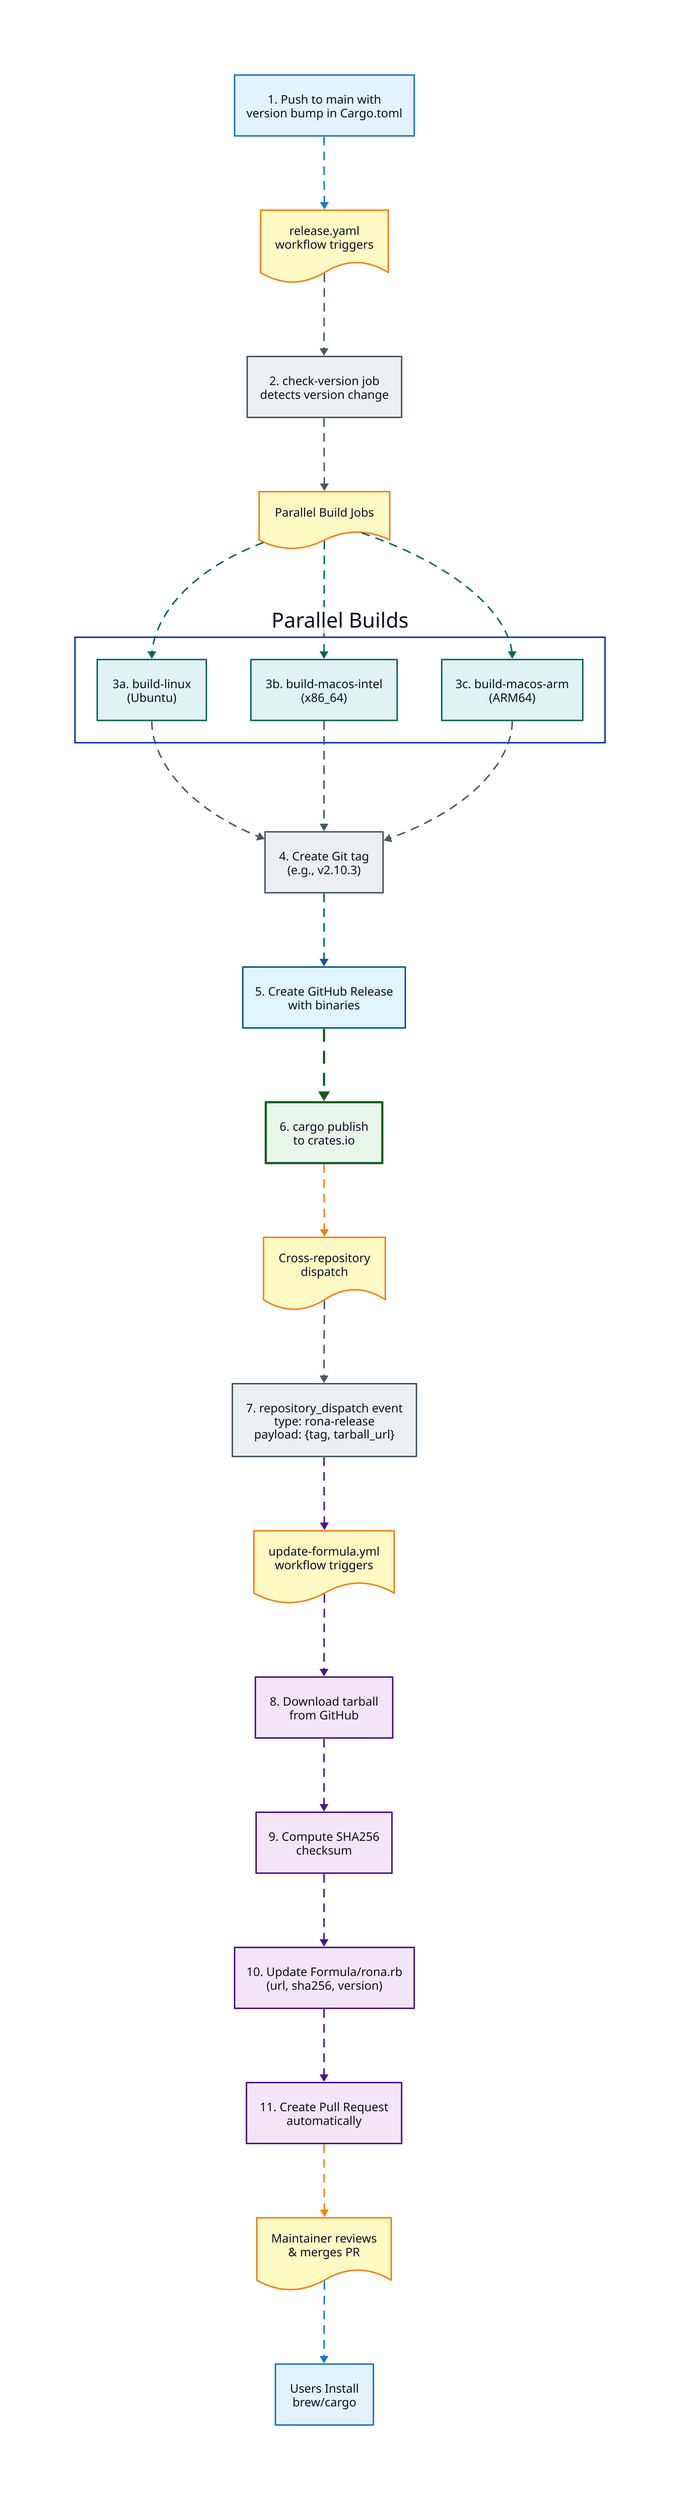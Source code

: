 direction: down

# Workflow Steps
Step1: "1. Push to main with\nversion bump in Cargo.toml" {
  style: {
    fill: "#e3f2fd"
    stroke: "#1976d2"
    stroke-width: 2
  }
}

Note1: "release.yaml\nworkflow triggers" {
  shape: document
  style: {
    fill: "#fff9c4"
    stroke: "#f57f17"
    stroke-width: 2
  }
}

Step2: "2. check-version job\ndetects version change" {
  style: {
    fill: "#eceff1"
    stroke: "#455a64"
    stroke-width: 2
  }
}

Note2: "Parallel Build Jobs" {
  shape: document
  style: {
    fill: "#fff9c4"
    stroke: "#f57f17"
    stroke-width: 2
  }
}

Builds: Parallel Builds {
  style.fill: white

  Build_Linux: "3a. build-linux\n(Ubuntu)" {
    style: {
      fill: "#e0f2f1"
      stroke: "#00695c"
      stroke-width: 2
    }
  }

  Build_Intel: "3b. build-macos-intel\n(x86_64)" {
    style: {
      fill: "#e0f2f1"
      stroke: "#00695c"
      stroke-width: 2
    }
  }

  Build_ARM: "3c. build-macos-arm\n(ARM64)" {
    style: {
      fill: "#e0f2f1"
      stroke: "#00695c"
      stroke-width: 2
    }
  }
}

Step4: "4. Create Git tag\n(e.g., v2.10.3)" {
  style: {
    fill: "#eceff1"
    stroke: "#455a64"
    stroke-width: 2
  }
}

Step5: "5. Create GitHub Release\nwith binaries" {
  style: {
    fill: "#e1f5ff"
    stroke: "#01579b"
    stroke-width: 2
  }
}

Step6: "6. cargo publish\nto crates.io" {
  style: {
    fill: "#e8f5e9"
    stroke: "#1b5e20"
    stroke-width: 3
  }
}

Note3: "Cross-repository\ndispatch" {
  shape: document
  style: {
    fill: "#fff9c4"
    stroke: "#f57f17"
    stroke-width: 2
  }
}

Step7: "7. repository_dispatch event\ntype: rona-release\npayload: {tag, tarball_url}" {
  style: {
    fill: "#eceff1"
    stroke: "#455a64"
    stroke-width: 2
  }
}

Note4: "update-formula.yml\nworkflow triggers" {
  shape: document
  style: {
    fill: "#fff9c4"
    stroke: "#f57f17"
    stroke-width: 2
  }
}

Step8: "8. Download tarball\nfrom GitHub" {
  style: {
    fill: "#f3e5f5"
    stroke: "#4a148c"
    stroke-width: 2
  }
}

Step9: "9. Compute SHA256\nchecksum" {
  style: {
    fill: "#f3e5f5"
    stroke: "#4a148c"
    stroke-width: 2
  }
}

Step10: "10. Update Formula/rona.rb\n(url, sha256, version)" {
  style: {
    fill: "#f3e5f5"
    stroke: "#4a148c"
    stroke-width: 2
  }
}

Step11: "11. Create Pull Request\nautomatically" {
  style: {
    fill: "#f3e5f5"
    stroke: "#4a148c"
    stroke-width: 2
  }
}

Note5: "Maintainer reviews\n& merges PR" {
  shape: document
  style: {
    fill: "#fff9c4"
    stroke: "#f57f17"
    stroke-width: 2
  }
}

Step12: "Users Install\nbrew/cargo" {
  style: {
    fill: "#e3f2fd"
    stroke: "#1976d2"
    stroke-width: 2
  }
}

# Workflow Flow
Step1 -> Note1 {
  style: {
    stroke: "#1976d2"
    stroke-width: 2
    animated: true
  }
}

Note1 -> Step2 {
  style: {
    stroke: "#455a64"
    stroke-width: 2
    animated: true
  }
}

Step2 -> Note2 {
  style: {
    stroke: "#455a64"
    stroke-width: 2
    animated: true
  }
}

Note2 -> Builds.Build_Linux {
  style: {
    stroke: "#00695c"
    stroke-width: 2
    animated: true
  }
}

Note2 -> Builds.Build_Intel {
  style: {
    stroke: "#00695c"
    stroke-width: 2
    animated: true
  }
}

Note2 -> Builds.Build_ARM {
  style: {
    stroke: "#00695c"
    stroke-width: 2
    animated: true
  }
}

Builds.Build_Linux -> Step4 {
  style: {
    stroke: "#455a64"
    stroke-width: 2
    animated: true
  }
}

Builds.Build_Intel -> Step4 {
  style: {
    stroke: "#455a64"
    stroke-width: 2
    animated: true
  }
}

Builds.Build_ARM -> Step4 {
  style: {
    stroke: "#455a64"
    stroke-width: 2
    animated: true
  }
}

Step4 -> Step5 {
  style: {
    stroke: "#01579b"
    stroke-width: 2
    animated: true
  }
}

Step5 -> Step6 {
  style: {
    stroke: "#1b5e20"
    stroke-width: 3
    animated: true
  }
}

Step6 -> Note3 {
  style: {
    stroke: "#f57f17"
    stroke-width: 2
    animated: true
  }
}

Note3 -> Step7 {
  style: {
    stroke: "#455a64"
    stroke-width: 2
    animated: true
  }
}

Step7 -> Note4 {
  style: {
    stroke: "#4a148c"
    stroke-width: 2
    animated: true
  }
}

Note4 -> Step8 {
  style: {
    stroke: "#4a148c"
    stroke-width: 2
    animated: true
  }
}

Step8 -> Step9 {
  style: {
    stroke: "#4a148c"
    stroke-width: 2
    animated: true
  }
}

Step9 -> Step10 {
  style: {
    stroke: "#4a148c"
    stroke-width: 2
    animated: true
  }
}

Step10 -> Step11 {
  style: {
    stroke: "#4a148c"
    stroke-width: 2
    animated: true
  }
}

Step11 -> Note5 {
  style: {
    stroke: "#f57f17"
    stroke-width: 2
    animated: true
  }
}

Note5 -> Step12 {
  style: {
    stroke: "#1976d2"
    stroke-width: 2
    animated: true
  }
}
